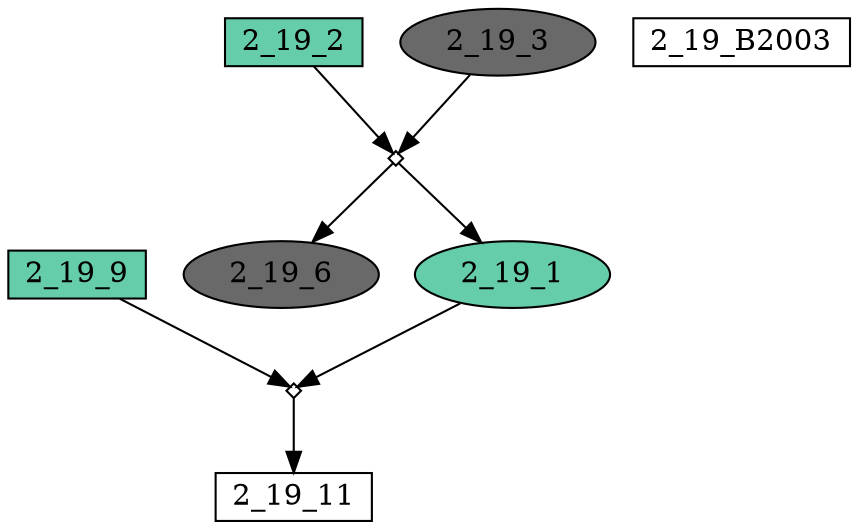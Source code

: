 digraph {
	"2_19_6" [shape=box fillcolor=dimgrey fontcolor=black height=0.3 regular=0 shape=ellipse style=filled width=0.5]
	"2_19_2x2_19_3" -> "2_19_6"
	"2_19_2" [shape=box fillcolor=aquamarine3 fontcolor=black height=0.3 regular=0 shape=box style=filled width=0.5]
	"2_19_2" -> "2_19_2x2_19_3"
	"2_19_3" [shape=box fillcolor=dimgrey fontcolor=black height=0.3 regular=0 shape=ellipse style=filled width=0.5]
	"2_19_3" -> "2_19_2x2_19_3"
	"2_19_9" [shape=box fillcolor=aquamarine3 fontcolor=black height=0.3 regular=0 shape=box style=filled width=0.5]
	"2_19_9" -> "2_19_9x2_19_1"
	"2_19_B2003" [shape=box fillcolor=white fontcolor=black height=0.3 regular=0 shape=box style=filled width=0.5]
	"2_19_11" [shape=box fillcolor=white fontcolor=black height=0.3 regular=0 shape=box style=filled width=0.5]
	"2_19_9x2_19_1" -> "2_19_11"
	"2_19_1" [shape=box fillcolor=aquamarine3 fontcolor=black height=0.3 regular=0 shape=ellipse style=filled width=0.5]
	"2_19_2x2_19_3" -> "2_19_1"
	"2_19_1" -> "2_19_9x2_19_1"
	"2_19_2x2_19_3" [label="" height=.1 shape=diamond width=.1]
	"2_19_9x2_19_1" [label="" height=.1 shape=diamond width=.1]
}
